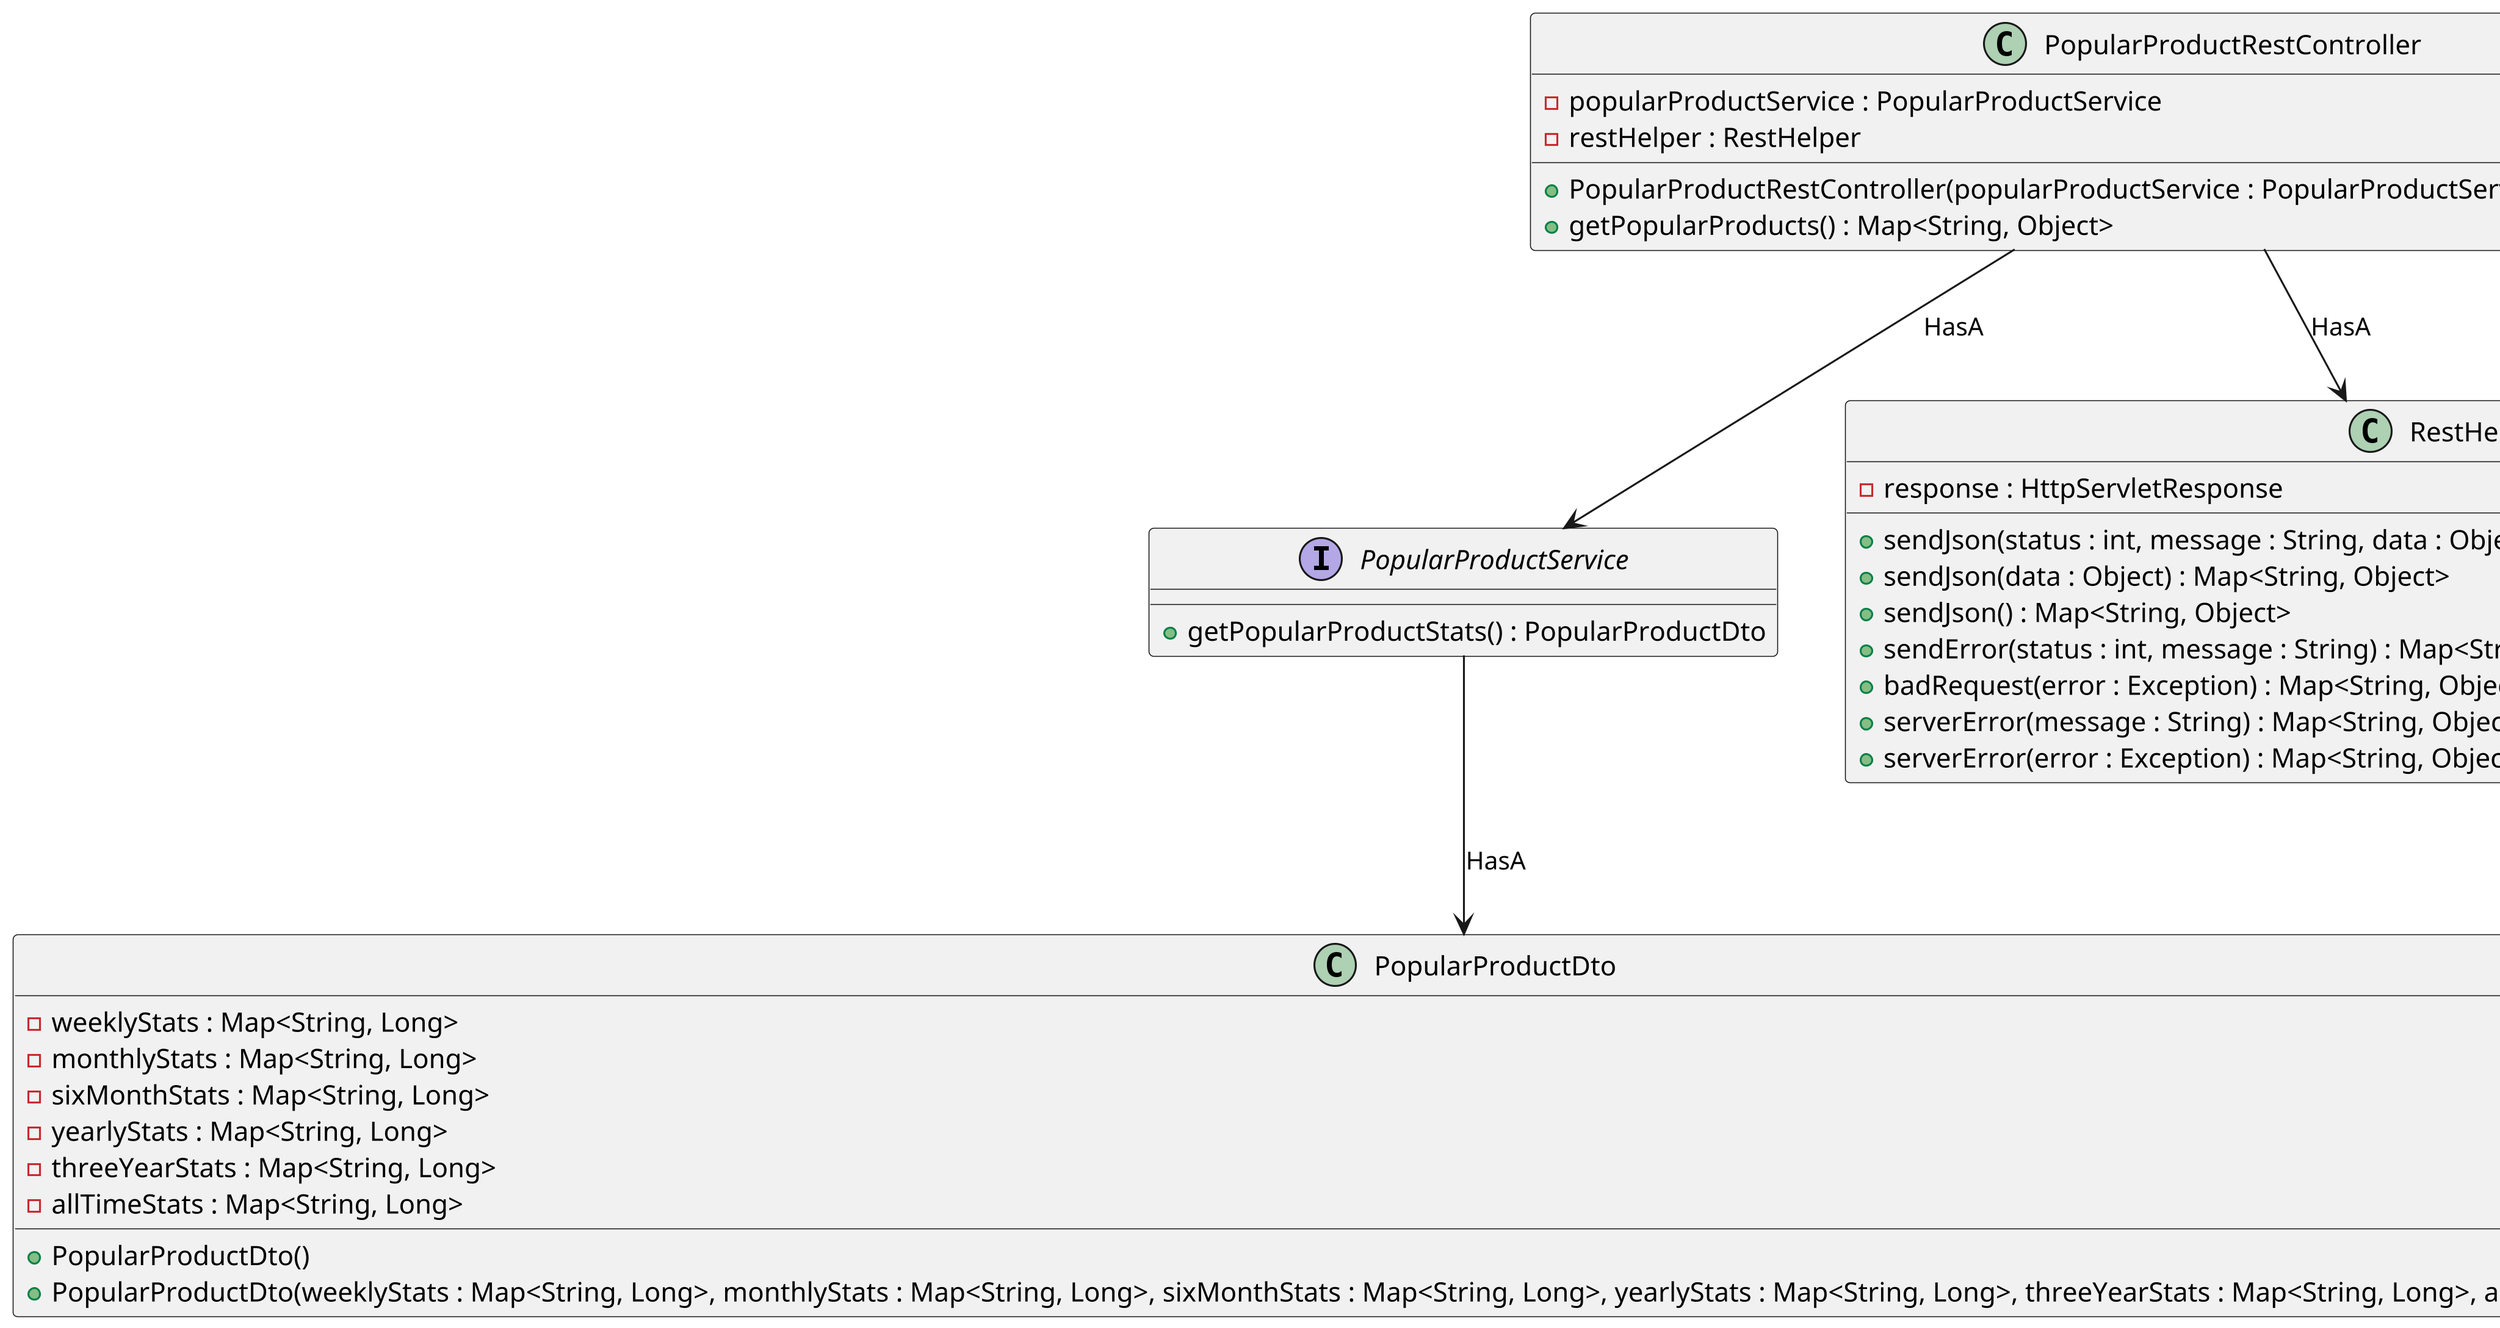 @startuml PopularProductRestController_ClassDiagram
skinparam dpi 300

class PopularProductRestController {
    - popularProductService : PopularProductService
    - restHelper : RestHelper
    + PopularProductRestController(popularProductService : PopularProductService, restHelper : RestHelper)
    + getPopularProducts() : Map<String, Object>
}

interface PopularProductService {
    + getPopularProductStats() : PopularProductDto
}

class RestHelper {
    - response : HttpServletResponse
    + sendJson(status : int, message : String, data : Object, error : Exception) : Map<String, Object>
    + sendJson(data : Object) : Map<String, Object>
    + sendJson() : Map<String, Object>
    + sendError(status : int, message : String) : Map<String, Object>
    + badRequest(error : Exception) : Map<String, Object>
    + serverError(message : String) : Map<String, Object>
    + serverError(error : Exception) : Map<String, Object>
}

class PopularProductDto {
    - weeklyStats : Map<String, Long>
    - monthlyStats : Map<String, Long>
    - sixMonthStats : Map<String, Long>
    - yearlyStats : Map<String, Long>
    - threeYearStats : Map<String, Long>
    - allTimeStats : Map<String, Long>
    + PopularProductDto()
    + PopularProductDto(weeklyStats : Map<String, Long>, monthlyStats : Map<String, Long>, sixMonthStats : Map<String, Long>, yearlyStats : Map<String, Long>, threeYearStats : Map<String, Long>, allTimeStats : Map<String, Long>)
}

PopularProductRestController --> PopularProductService : HasA
PopularProductRestController --> RestHelper : HasA
PopularProductService --> PopularProductDto : HasA

@enduml
